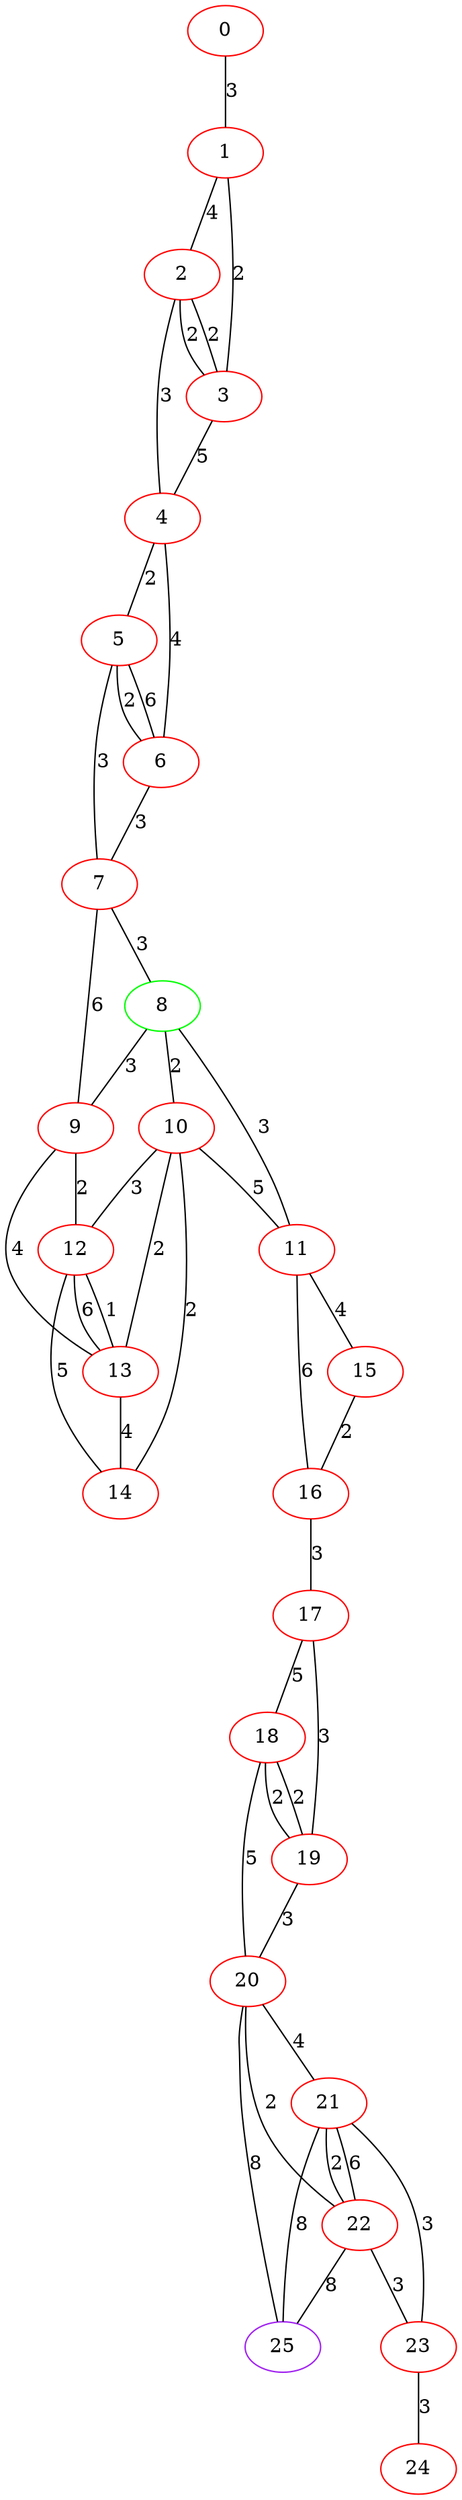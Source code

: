 graph "" {
0 [color=red, weight=1];
1 [color=red, weight=1];
2 [color=red, weight=1];
3 [color=red, weight=1];
4 [color=red, weight=1];
5 [color=red, weight=1];
6 [color=red, weight=1];
7 [color=red, weight=1];
8 [color=green, weight=2];
9 [color=red, weight=1];
10 [color=red, weight=1];
11 [color=red, weight=1];
12 [color=red, weight=1];
13 [color=red, weight=1];
14 [color=red, weight=1];
15 [color=red, weight=1];
16 [color=red, weight=1];
17 [color=red, weight=1];
18 [color=red, weight=1];
19 [color=red, weight=1];
20 [color=red, weight=1];
21 [color=red, weight=1];
22 [color=red, weight=1];
23 [color=red, weight=1];
24 [color=red, weight=1];
25 [color=purple, weight=4];
0 -- 1  [key=0, label=3];
1 -- 2  [key=0, label=4];
1 -- 3  [key=0, label=2];
2 -- 3  [key=0, label=2];
2 -- 3  [key=1, label=2];
2 -- 4  [key=0, label=3];
3 -- 4  [key=0, label=5];
4 -- 5  [key=0, label=2];
4 -- 6  [key=0, label=4];
5 -- 6  [key=0, label=6];
5 -- 6  [key=1, label=2];
5 -- 7  [key=0, label=3];
6 -- 7  [key=0, label=3];
7 -- 8  [key=0, label=3];
7 -- 9  [key=0, label=6];
8 -- 9  [key=0, label=3];
8 -- 10  [key=0, label=2];
8 -- 11  [key=0, label=3];
9 -- 12  [key=0, label=2];
9 -- 13  [key=0, label=4];
10 -- 11  [key=0, label=5];
10 -- 12  [key=0, label=3];
10 -- 13  [key=0, label=2];
10 -- 14  [key=0, label=2];
11 -- 16  [key=0, label=6];
11 -- 15  [key=0, label=4];
12 -- 13  [key=0, label=1];
12 -- 13  [key=1, label=6];
12 -- 14  [key=0, label=5];
13 -- 14  [key=0, label=4];
15 -- 16  [key=0, label=2];
16 -- 17  [key=0, label=3];
17 -- 18  [key=0, label=5];
17 -- 19  [key=0, label=3];
18 -- 19  [key=0, label=2];
18 -- 19  [key=1, label=2];
18 -- 20  [key=0, label=5];
19 -- 20  [key=0, label=3];
20 -- 25  [key=0, label=8];
20 -- 21  [key=0, label=4];
20 -- 22  [key=0, label=2];
21 -- 25  [key=0, label=8];
21 -- 22  [key=0, label=2];
21 -- 22  [key=1, label=6];
21 -- 23  [key=0, label=3];
22 -- 25  [key=0, label=8];
22 -- 23  [key=0, label=3];
23 -- 24  [key=0, label=3];
}
